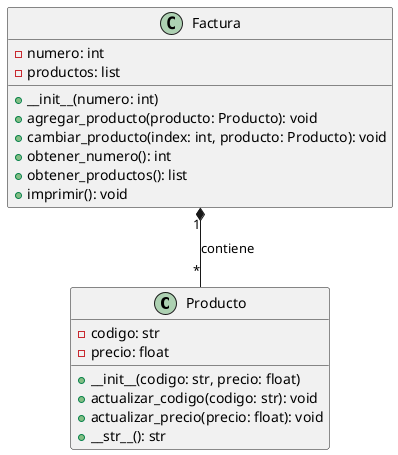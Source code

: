 @startuml

class Producto {
    - codigo: str
    - precio: float
    + __init__(codigo: str, precio: float)
    + actualizar_codigo(codigo: str): void
    + actualizar_precio(precio: float): void
    + __str__(): str
}

class Factura {
    - numero: int
    - productos: list
    + __init__(numero: int)
    + agregar_producto(producto: Producto): void
    + cambiar_producto(index: int, producto: Producto): void
    + obtener_numero(): int
    + obtener_productos(): list
    + imprimir(): void
}

Factura "1" *-- "*" Producto : contiene

@enduml
